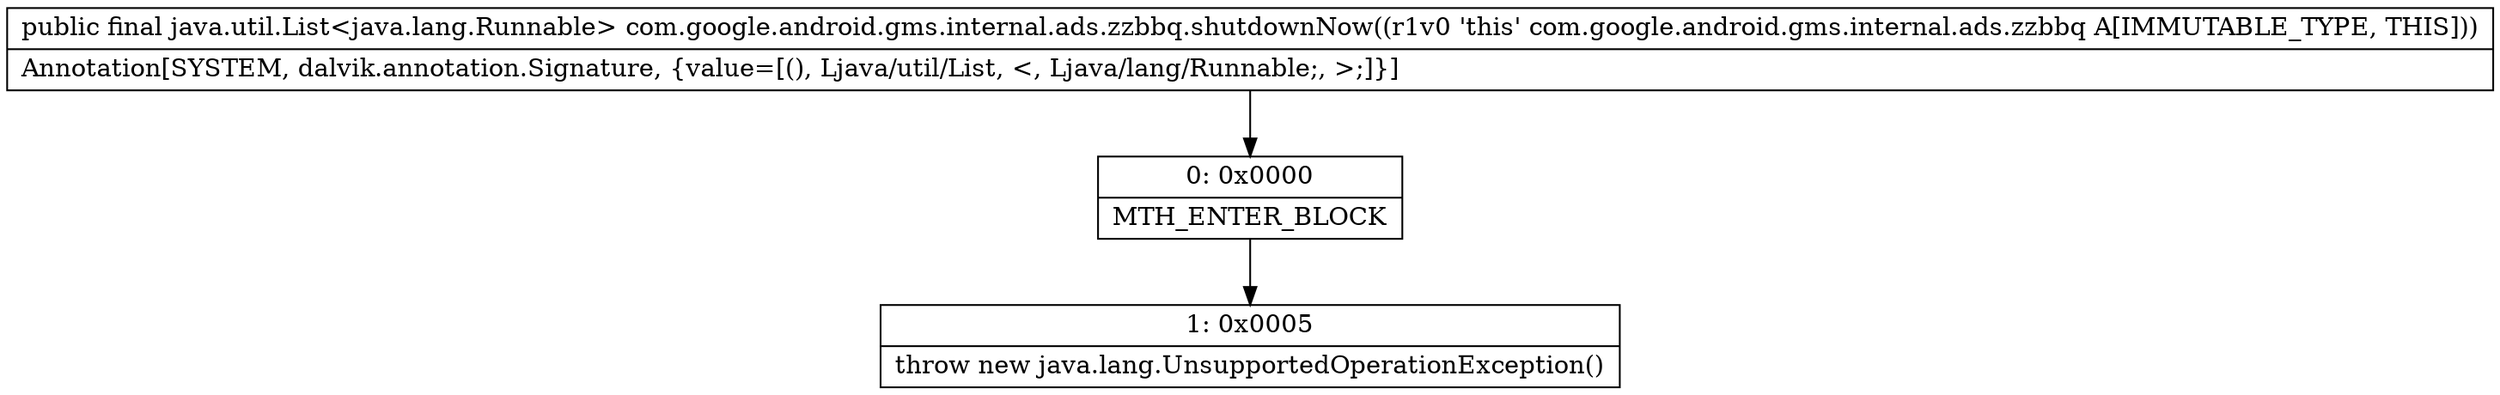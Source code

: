 digraph "CFG forcom.google.android.gms.internal.ads.zzbbq.shutdownNow()Ljava\/util\/List;" {
Node_0 [shape=record,label="{0\:\ 0x0000|MTH_ENTER_BLOCK\l}"];
Node_1 [shape=record,label="{1\:\ 0x0005|throw new java.lang.UnsupportedOperationException()\l}"];
MethodNode[shape=record,label="{public final java.util.List\<java.lang.Runnable\> com.google.android.gms.internal.ads.zzbbq.shutdownNow((r1v0 'this' com.google.android.gms.internal.ads.zzbbq A[IMMUTABLE_TYPE, THIS]))  | Annotation[SYSTEM, dalvik.annotation.Signature, \{value=[(), Ljava\/util\/List, \<, Ljava\/lang\/Runnable;, \>;]\}]\l}"];
MethodNode -> Node_0;
Node_0 -> Node_1;
}

